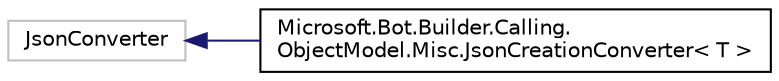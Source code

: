 digraph "Graphical Class Hierarchy"
{
  edge [fontname="Helvetica",fontsize="10",labelfontname="Helvetica",labelfontsize="10"];
  node [fontname="Helvetica",fontsize="10",shape=record];
  rankdir="LR";
  Node1 [label="JsonConverter",height=0.2,width=0.4,color="grey75", fillcolor="white", style="filled"];
  Node1 -> Node2 [dir="back",color="midnightblue",fontsize="10",style="solid",fontname="Helvetica"];
  Node2 [label="Microsoft.Bot.Builder.Calling.\lObjectModel.Misc.JsonCreationConverter\< T \>",height=0.2,width=0.4,color="black", fillcolor="white", style="filled",URL="$d6/d88/class_microsoft_1_1_bot_1_1_builder_1_1_calling_1_1_object_model_1_1_misc_1_1_json_creation_converter.html",tooltip="Helper class to use for deserializing where the concrete classes are determined by checking propertie..."];
}
